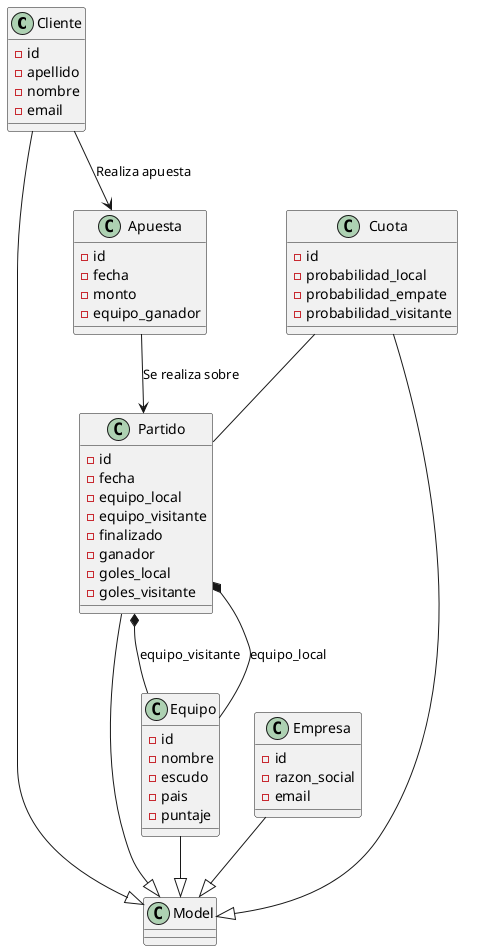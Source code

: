 @startuml:
class Cliente {
    - id
    - apellido
    - nombre 
    - email
}

class Empresa {
    - id
    - razon_social
    - email
}

class Equipo {
    - id
    - nombre
    - escudo
    - pais
    - puntaje
}


class Apuesta {
    - id
    - fecha
    - monto
    - equipo_ganador
}

class Cuota {
    - id
    - probabilidad_local
    - probabilidad_empate
    - probabilidad_visitante
}

class Partido {
    - id
    - fecha
    - equipo_local
    - equipo_visitante
    - finalizado
    - ganador
    - goles_local
    - goles_visitante
}

Partido *-- Equipo: equipo_local
Partido *-- Equipo: equipo_visitante
Cliente --> Apuesta: Realiza apuesta
Cliente --|> Model
Empresa --|> Model
Equipo --|> Model
Partido --|> Model
Cuota -- Partido
Apuesta --> Partido: Se realiza sobre
Cuota --|> Model

@enduml